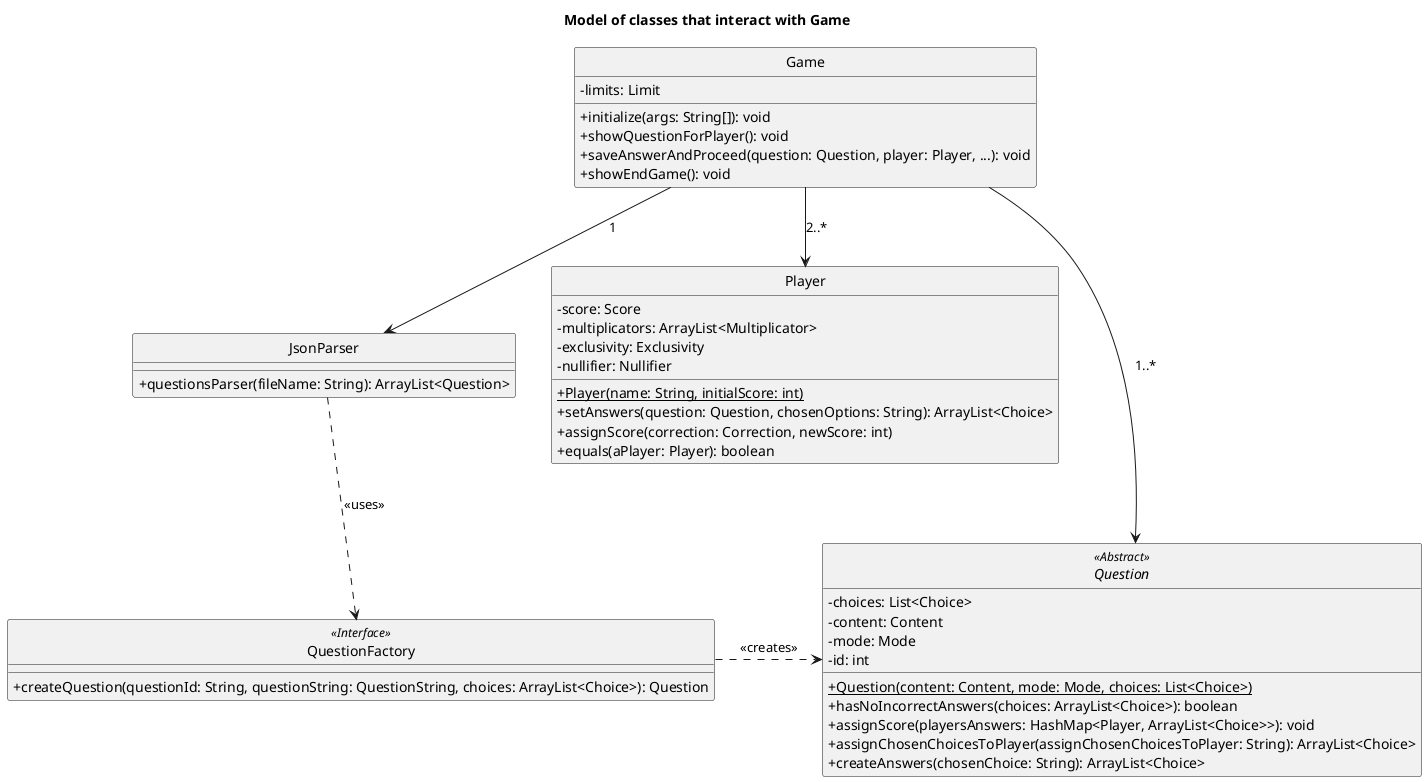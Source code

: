 @startuml

skinparam monochrome true
hide circle
skinparam classAttributeIconSize 0

title: Model of classes that interact with Game

class Game{
-limits: Limit
+initialize(args: String[]): void
+showQuestionForPlayer(): void
+saveAnswerAndProceed(question: Question, player: Player, ...): void
+showEndGame(): void
}

abstract class Question{
-choices: List<Choice>
-content: Content
-mode: Mode
-id: int
+{static}Question(content: Content, mode: Mode, choices: List<Choice>)
+hasNoIncorrectAnswers(choices: ArrayList<Choice>): boolean
+assignScore(playersAnswers: HashMap<Player, ArrayList<Choice>>): void
+assignChosenChoicesToPlayer(assignChosenChoicesToPlayer: String): ArrayList<Choice>
+createAnswers(chosenChoice: String): ArrayList<Choice>
}

class Player{
-score: Score
-multiplicators: ArrayList<Multiplicator>
-exclusivity: Exclusivity
-nullifier: Nullifier
+{static}Player(name: String, initialScore: int)
+setAnswers(question: Question, chosenOptions: String): ArrayList<Choice>
+assignScore(correction: Correction, newScore: int)
+equals(aPlayer: Player): boolean
}

class JsonParser{
+questionsParser(fileName: String): ArrayList<Question>
}

class QuestionFactory{
+createQuestion(questionId: String, questionString: QuestionString, choices: ArrayList<Choice>): Question
}

Game --> Question:1..*
Game --> Player:2..*
Game --> JsonParser:1

JsonParser ..> QuestionFactory: <<uses>>
QuestionFactory .> Question: "<<creates>>"

Question <<Abstract>>
QuestionFactory <<Interface>>

@enduml